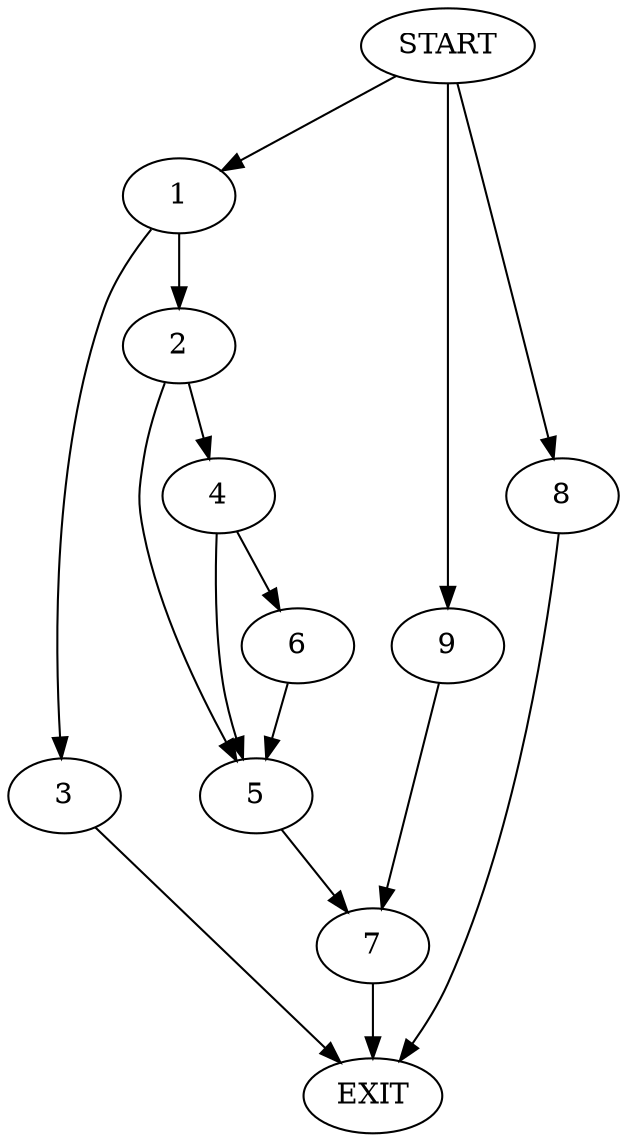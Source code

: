 digraph {
0 [label="START"]
10 [label="EXIT"]
0 -> 1
1 -> 2
1 -> 3
3 -> 10
2 -> 4
2 -> 5
4 -> 6
4 -> 5
5 -> 7
0 -> 8
8 -> 10
6 -> 5
7 -> 10
0 -> 9
9 -> 7
}
